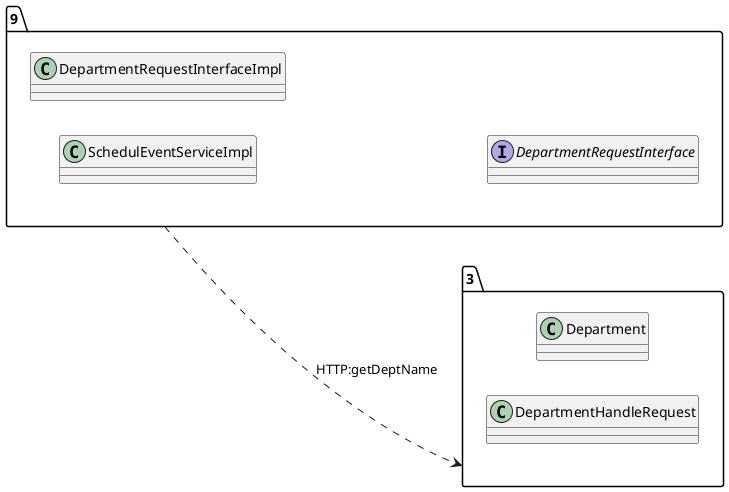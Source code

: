 @startuml 
allow_mixing
left to right direction
package "9"{
class SchedulEventServiceImpl
class DepartmentRequestInterfaceImpl
interface DepartmentRequestInterface

}
package "3"{
class Department
class DepartmentHandleRequest

}
"9" ..> "3":HTTP:getDeptName
@enduml